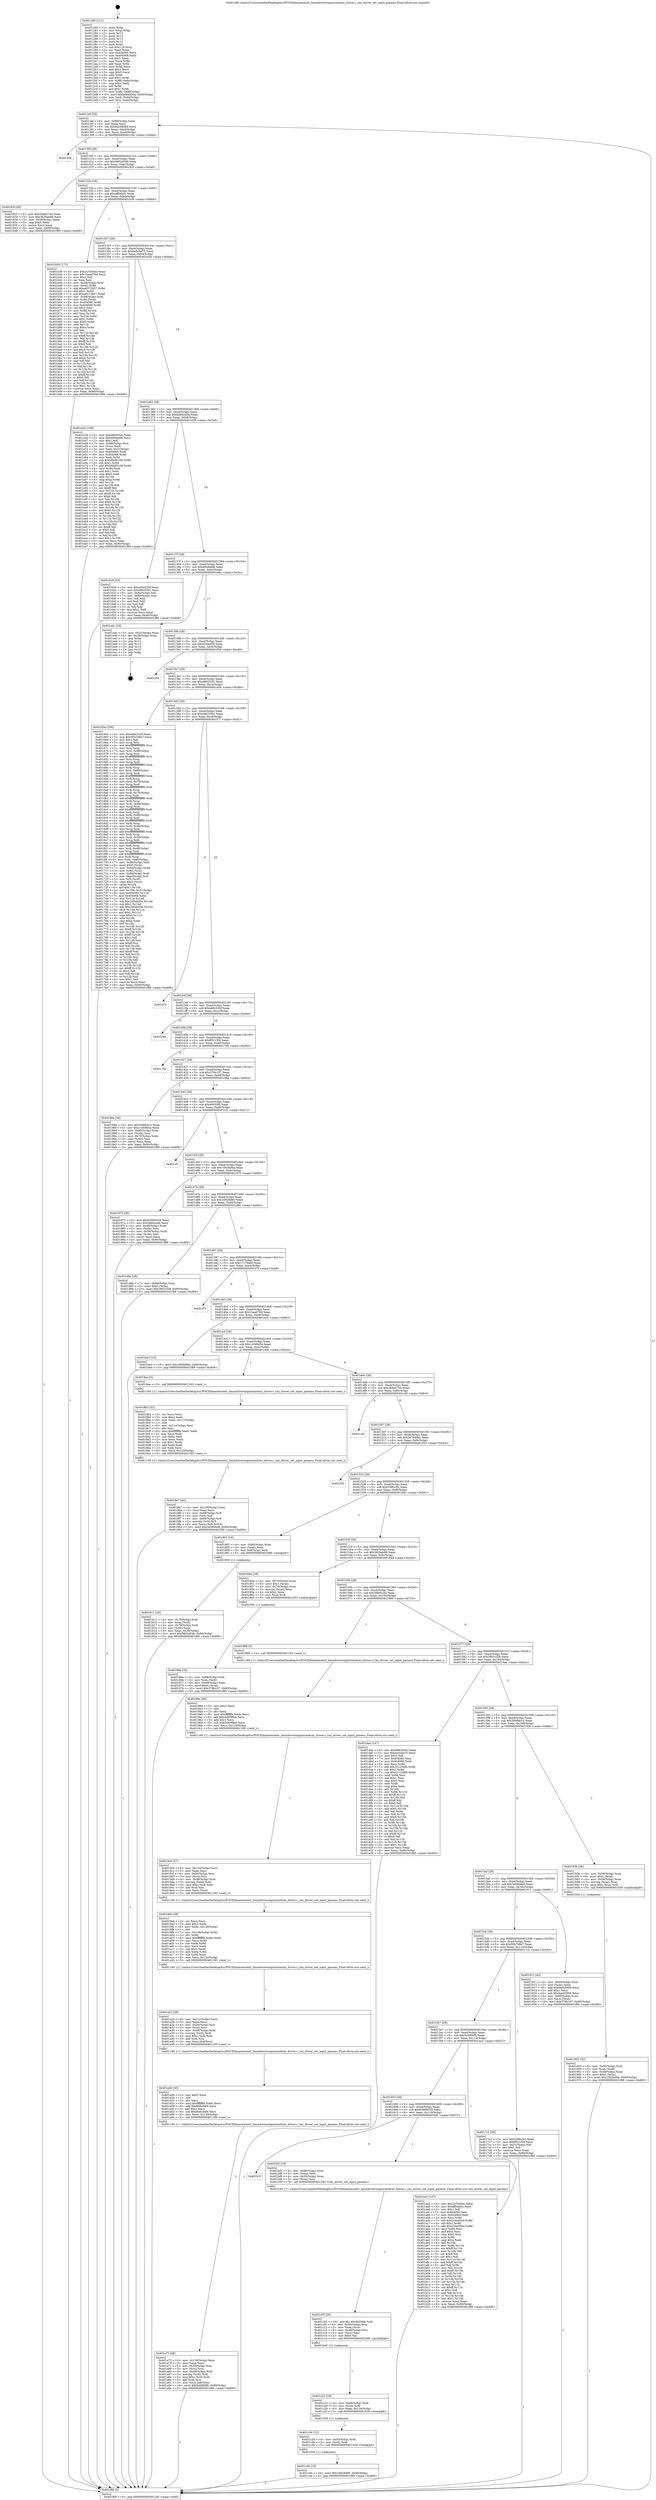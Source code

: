 digraph "0x401280" {
  label = "0x401280 (/mnt/c/Users/mathe/Desktop/tcc/POCII/binaries/extr_linuxdriversinputrmi4rmi_driver.c_rmi_driver_set_input_params_Final-ollvm.out::main(0))"
  labelloc = "t"
  node[shape=record]

  Entry [label="",width=0.3,height=0.3,shape=circle,fillcolor=black,style=filled]
  "0x4012ef" [label="{
     0x4012ef [32]\l
     | [instrs]\l
     &nbsp;&nbsp;0x4012ef \<+6\>: mov -0x90(%rbp),%eax\l
     &nbsp;&nbsp;0x4012f5 \<+2\>: mov %eax,%ecx\l
     &nbsp;&nbsp;0x4012f7 \<+6\>: sub $0x9a24808d,%ecx\l
     &nbsp;&nbsp;0x4012fd \<+6\>: mov %eax,-0xa4(%rbp)\l
     &nbsp;&nbsp;0x401303 \<+6\>: mov %ecx,-0xa8(%rbp)\l
     &nbsp;&nbsp;0x401309 \<+6\>: je 0000000000401c5e \<main+0x9de\>\l
  }"]
  "0x401c5e" [label="{
     0x401c5e\l
  }", style=dashed]
  "0x40130f" [label="{
     0x40130f [28]\l
     | [instrs]\l
     &nbsp;&nbsp;0x40130f \<+5\>: jmp 0000000000401314 \<main+0x94\>\l
     &nbsp;&nbsp;0x401314 \<+6\>: mov -0xa4(%rbp),%eax\l
     &nbsp;&nbsp;0x40131a \<+5\>: sub $0x9d02d54b,%eax\l
     &nbsp;&nbsp;0x40131f \<+6\>: mov %eax,-0xac(%rbp)\l
     &nbsp;&nbsp;0x401325 \<+6\>: je 000000000040182f \<main+0x5af\>\l
  }"]
  Exit [label="",width=0.3,height=0.3,shape=circle,fillcolor=black,style=filled,peripheries=2]
  "0x40182f" [label="{
     0x40182f [30]\l
     | [instrs]\l
     &nbsp;&nbsp;0x40182f \<+5\>: mov $0x26dd2744,%eax\l
     &nbsp;&nbsp;0x401834 \<+5\>: mov $0x3629ab88,%ecx\l
     &nbsp;&nbsp;0x401839 \<+3\>: mov -0x30(%rbp),%edx\l
     &nbsp;&nbsp;0x40183c \<+3\>: cmp $0x0,%edx\l
     &nbsp;&nbsp;0x40183f \<+3\>: cmove %ecx,%eax\l
     &nbsp;&nbsp;0x401842 \<+6\>: mov %eax,-0x90(%rbp)\l
     &nbsp;&nbsp;0x401848 \<+5\>: jmp 0000000000401f89 \<main+0xd09\>\l
  }"]
  "0x40132b" [label="{
     0x40132b [28]\l
     | [instrs]\l
     &nbsp;&nbsp;0x40132b \<+5\>: jmp 0000000000401330 \<main+0xb0\>\l
     &nbsp;&nbsp;0x401330 \<+6\>: mov -0xa4(%rbp),%eax\l
     &nbsp;&nbsp;0x401336 \<+5\>: sub $0xaff5eb0c,%eax\l
     &nbsp;&nbsp;0x40133b \<+6\>: mov %eax,-0xb0(%rbp)\l
     &nbsp;&nbsp;0x401341 \<+6\>: je 0000000000401b36 \<main+0x8b6\>\l
  }"]
  "0x401c40" [label="{
     0x401c40 [15]\l
     | [instrs]\l
     &nbsp;&nbsp;0x401c40 \<+10\>: movl $0x16829d80,-0x90(%rbp)\l
     &nbsp;&nbsp;0x401c4a \<+5\>: jmp 0000000000401f89 \<main+0xd09\>\l
  }"]
  "0x401b36" [label="{
     0x401b36 [173]\l
     | [instrs]\l
     &nbsp;&nbsp;0x401b36 \<+5\>: mov $0x2a7640ec,%eax\l
     &nbsp;&nbsp;0x401b3b \<+5\>: mov $0x1baad76d,%ecx\l
     &nbsp;&nbsp;0x401b40 \<+2\>: mov $0x1,%dl\l
     &nbsp;&nbsp;0x401b42 \<+2\>: xor %esi,%esi\l
     &nbsp;&nbsp;0x401b44 \<+4\>: mov -0x48(%rbp),%rdi\l
     &nbsp;&nbsp;0x401b48 \<+3\>: mov (%rdi),%r8d\l
     &nbsp;&nbsp;0x401b4b \<+7\>: add $0xa6572857,%r8d\l
     &nbsp;&nbsp;0x401b52 \<+4\>: add $0x1,%r8d\l
     &nbsp;&nbsp;0x401b56 \<+7\>: sub $0xa6572857,%r8d\l
     &nbsp;&nbsp;0x401b5d \<+4\>: mov -0x48(%rbp),%rdi\l
     &nbsp;&nbsp;0x401b61 \<+3\>: mov %r8d,(%rdi)\l
     &nbsp;&nbsp;0x401b64 \<+8\>: mov 0x404060,%r8d\l
     &nbsp;&nbsp;0x401b6c \<+8\>: mov 0x404068,%r9d\l
     &nbsp;&nbsp;0x401b74 \<+3\>: sub $0x1,%esi\l
     &nbsp;&nbsp;0x401b77 \<+3\>: mov %r8d,%r10d\l
     &nbsp;&nbsp;0x401b7a \<+3\>: add %esi,%r10d\l
     &nbsp;&nbsp;0x401b7d \<+4\>: imul %r10d,%r8d\l
     &nbsp;&nbsp;0x401b81 \<+4\>: and $0x1,%r8d\l
     &nbsp;&nbsp;0x401b85 \<+4\>: cmp $0x0,%r8d\l
     &nbsp;&nbsp;0x401b89 \<+4\>: sete %r11b\l
     &nbsp;&nbsp;0x401b8d \<+4\>: cmp $0xa,%r9d\l
     &nbsp;&nbsp;0x401b91 \<+3\>: setl %bl\l
     &nbsp;&nbsp;0x401b94 \<+3\>: mov %r11b,%r14b\l
     &nbsp;&nbsp;0x401b97 \<+4\>: xor $0xff,%r14b\l
     &nbsp;&nbsp;0x401b9b \<+3\>: mov %bl,%r15b\l
     &nbsp;&nbsp;0x401b9e \<+4\>: xor $0xff,%r15b\l
     &nbsp;&nbsp;0x401ba2 \<+3\>: xor $0x0,%dl\l
     &nbsp;&nbsp;0x401ba5 \<+3\>: mov %r14b,%r12b\l
     &nbsp;&nbsp;0x401ba8 \<+4\>: and $0x0,%r12b\l
     &nbsp;&nbsp;0x401bac \<+3\>: and %dl,%r11b\l
     &nbsp;&nbsp;0x401baf \<+3\>: mov %r15b,%r13b\l
     &nbsp;&nbsp;0x401bb2 \<+4\>: and $0x0,%r13b\l
     &nbsp;&nbsp;0x401bb6 \<+2\>: and %dl,%bl\l
     &nbsp;&nbsp;0x401bb8 \<+3\>: or %r11b,%r12b\l
     &nbsp;&nbsp;0x401bbb \<+3\>: or %bl,%r13b\l
     &nbsp;&nbsp;0x401bbe \<+3\>: xor %r13b,%r12b\l
     &nbsp;&nbsp;0x401bc1 \<+3\>: or %r15b,%r14b\l
     &nbsp;&nbsp;0x401bc4 \<+4\>: xor $0xff,%r14b\l
     &nbsp;&nbsp;0x401bc8 \<+3\>: or $0x0,%dl\l
     &nbsp;&nbsp;0x401bcb \<+3\>: and %dl,%r14b\l
     &nbsp;&nbsp;0x401bce \<+3\>: or %r14b,%r12b\l
     &nbsp;&nbsp;0x401bd1 \<+4\>: test $0x1,%r12b\l
     &nbsp;&nbsp;0x401bd5 \<+3\>: cmovne %ecx,%eax\l
     &nbsp;&nbsp;0x401bd8 \<+6\>: mov %eax,-0x90(%rbp)\l
     &nbsp;&nbsp;0x401bde \<+5\>: jmp 0000000000401f89 \<main+0xd09\>\l
  }"]
  "0x401347" [label="{
     0x401347 [28]\l
     | [instrs]\l
     &nbsp;&nbsp;0x401347 \<+5\>: jmp 000000000040134c \<main+0xcc\>\l
     &nbsp;&nbsp;0x40134c \<+6\>: mov -0xa4(%rbp),%eax\l
     &nbsp;&nbsp;0x401352 \<+5\>: sub $0xba5e5e75,%eax\l
     &nbsp;&nbsp;0x401357 \<+6\>: mov %eax,-0xb4(%rbp)\l
     &nbsp;&nbsp;0x40135d \<+6\>: je 0000000000401e3d \<main+0xbbd\>\l
  }"]
  "0x401c34" [label="{
     0x401c34 [12]\l
     | [instrs]\l
     &nbsp;&nbsp;0x401c34 \<+4\>: mov -0x50(%rbp),%rdi\l
     &nbsp;&nbsp;0x401c38 \<+3\>: mov (%rdi),%rdi\l
     &nbsp;&nbsp;0x401c3b \<+5\>: call 0000000000401030 \<free@plt\>\l
     | [calls]\l
     &nbsp;&nbsp;0x401030 \{1\} (unknown)\l
  }"]
  "0x401e3d" [label="{
     0x401e3d [159]\l
     | [instrs]\l
     &nbsp;&nbsp;0x401e3d \<+5\>: mov $0xe86205ec,%eax\l
     &nbsp;&nbsp;0x401e42 \<+5\>: mov $0xd00da6f8,%ecx\l
     &nbsp;&nbsp;0x401e47 \<+2\>: mov $0x1,%dl\l
     &nbsp;&nbsp;0x401e49 \<+7\>: mov -0x88(%rbp),%rsi\l
     &nbsp;&nbsp;0x401e50 \<+2\>: mov (%rsi),%edi\l
     &nbsp;&nbsp;0x401e52 \<+3\>: mov %edi,-0x2c(%rbp)\l
     &nbsp;&nbsp;0x401e55 \<+7\>: mov 0x404060,%edi\l
     &nbsp;&nbsp;0x401e5c \<+8\>: mov 0x404068,%r8d\l
     &nbsp;&nbsp;0x401e64 \<+3\>: mov %edi,%r9d\l
     &nbsp;&nbsp;0x401e67 \<+7\>: sub $0xb6b90108,%r9d\l
     &nbsp;&nbsp;0x401e6e \<+4\>: sub $0x1,%r9d\l
     &nbsp;&nbsp;0x401e72 \<+7\>: add $0xb6b90108,%r9d\l
     &nbsp;&nbsp;0x401e79 \<+4\>: imul %r9d,%edi\l
     &nbsp;&nbsp;0x401e7d \<+3\>: and $0x1,%edi\l
     &nbsp;&nbsp;0x401e80 \<+3\>: cmp $0x0,%edi\l
     &nbsp;&nbsp;0x401e83 \<+4\>: sete %r10b\l
     &nbsp;&nbsp;0x401e87 \<+4\>: cmp $0xa,%r8d\l
     &nbsp;&nbsp;0x401e8b \<+4\>: setl %r11b\l
     &nbsp;&nbsp;0x401e8f \<+3\>: mov %r10b,%bl\l
     &nbsp;&nbsp;0x401e92 \<+3\>: xor $0xff,%bl\l
     &nbsp;&nbsp;0x401e95 \<+3\>: mov %r11b,%r14b\l
     &nbsp;&nbsp;0x401e98 \<+4\>: xor $0xff,%r14b\l
     &nbsp;&nbsp;0x401e9c \<+3\>: xor $0x0,%dl\l
     &nbsp;&nbsp;0x401e9f \<+3\>: mov %bl,%r15b\l
     &nbsp;&nbsp;0x401ea2 \<+4\>: and $0x0,%r15b\l
     &nbsp;&nbsp;0x401ea6 \<+3\>: and %dl,%r10b\l
     &nbsp;&nbsp;0x401ea9 \<+3\>: mov %r14b,%r12b\l
     &nbsp;&nbsp;0x401eac \<+4\>: and $0x0,%r12b\l
     &nbsp;&nbsp;0x401eb0 \<+3\>: and %dl,%r11b\l
     &nbsp;&nbsp;0x401eb3 \<+3\>: or %r10b,%r15b\l
     &nbsp;&nbsp;0x401eb6 \<+3\>: or %r11b,%r12b\l
     &nbsp;&nbsp;0x401eb9 \<+3\>: xor %r12b,%r15b\l
     &nbsp;&nbsp;0x401ebc \<+3\>: or %r14b,%bl\l
     &nbsp;&nbsp;0x401ebf \<+3\>: xor $0xff,%bl\l
     &nbsp;&nbsp;0x401ec2 \<+3\>: or $0x0,%dl\l
     &nbsp;&nbsp;0x401ec5 \<+2\>: and %dl,%bl\l
     &nbsp;&nbsp;0x401ec7 \<+3\>: or %bl,%r15b\l
     &nbsp;&nbsp;0x401eca \<+4\>: test $0x1,%r15b\l
     &nbsp;&nbsp;0x401ece \<+3\>: cmovne %ecx,%eax\l
     &nbsp;&nbsp;0x401ed1 \<+6\>: mov %eax,-0x90(%rbp)\l
     &nbsp;&nbsp;0x401ed7 \<+5\>: jmp 0000000000401f89 \<main+0xd09\>\l
  }"]
  "0x401363" [label="{
     0x401363 [28]\l
     | [instrs]\l
     &nbsp;&nbsp;0x401363 \<+5\>: jmp 0000000000401368 \<main+0xe8\>\l
     &nbsp;&nbsp;0x401368 \<+6\>: mov -0xa4(%rbp),%eax\l
     &nbsp;&nbsp;0x40136e \<+5\>: sub $0xbd84020a,%eax\l
     &nbsp;&nbsp;0x401373 \<+6\>: mov %eax,-0xb8(%rbp)\l
     &nbsp;&nbsp;0x401379 \<+6\>: je 0000000000401629 \<main+0x3a9\>\l
  }"]
  "0x401c22" [label="{
     0x401c22 [18]\l
     | [instrs]\l
     &nbsp;&nbsp;0x401c22 \<+4\>: mov -0x68(%rbp),%rdi\l
     &nbsp;&nbsp;0x401c26 \<+3\>: mov (%rdi),%rdi\l
     &nbsp;&nbsp;0x401c29 \<+6\>: mov %eax,-0x134(%rbp)\l
     &nbsp;&nbsp;0x401c2f \<+5\>: call 0000000000401030 \<free@plt\>\l
     | [calls]\l
     &nbsp;&nbsp;0x401030 \{1\} (unknown)\l
  }"]
  "0x401629" [label="{
     0x401629 [53]\l
     | [instrs]\l
     &nbsp;&nbsp;0x401629 \<+5\>: mov $0xeb9c520f,%eax\l
     &nbsp;&nbsp;0x40162e \<+5\>: mov $0xd89252f1,%ecx\l
     &nbsp;&nbsp;0x401633 \<+6\>: mov -0x8a(%rbp),%dl\l
     &nbsp;&nbsp;0x401639 \<+7\>: mov -0x89(%rbp),%sil\l
     &nbsp;&nbsp;0x401640 \<+3\>: mov %dl,%dil\l
     &nbsp;&nbsp;0x401643 \<+3\>: and %sil,%dil\l
     &nbsp;&nbsp;0x401646 \<+3\>: xor %sil,%dl\l
     &nbsp;&nbsp;0x401649 \<+3\>: or %dl,%dil\l
     &nbsp;&nbsp;0x40164c \<+4\>: test $0x1,%dil\l
     &nbsp;&nbsp;0x401650 \<+3\>: cmovne %ecx,%eax\l
     &nbsp;&nbsp;0x401653 \<+6\>: mov %eax,-0x90(%rbp)\l
     &nbsp;&nbsp;0x401659 \<+5\>: jmp 0000000000401f89 \<main+0xd09\>\l
  }"]
  "0x40137f" [label="{
     0x40137f [28]\l
     | [instrs]\l
     &nbsp;&nbsp;0x40137f \<+5\>: jmp 0000000000401384 \<main+0x104\>\l
     &nbsp;&nbsp;0x401384 \<+6\>: mov -0xa4(%rbp),%eax\l
     &nbsp;&nbsp;0x40138a \<+5\>: sub $0xd00da6f8,%eax\l
     &nbsp;&nbsp;0x40138f \<+6\>: mov %eax,-0xbc(%rbp)\l
     &nbsp;&nbsp;0x401395 \<+6\>: je 0000000000401edc \<main+0xc5c\>\l
  }"]
  "0x401f89" [label="{
     0x401f89 [5]\l
     | [instrs]\l
     &nbsp;&nbsp;0x401f89 \<+5\>: jmp 00000000004012ef \<main+0x6f\>\l
  }"]
  "0x401280" [label="{
     0x401280 [111]\l
     | [instrs]\l
     &nbsp;&nbsp;0x401280 \<+1\>: push %rbp\l
     &nbsp;&nbsp;0x401281 \<+3\>: mov %rsp,%rbp\l
     &nbsp;&nbsp;0x401284 \<+2\>: push %r15\l
     &nbsp;&nbsp;0x401286 \<+2\>: push %r14\l
     &nbsp;&nbsp;0x401288 \<+2\>: push %r13\l
     &nbsp;&nbsp;0x40128a \<+2\>: push %r12\l
     &nbsp;&nbsp;0x40128c \<+1\>: push %rbx\l
     &nbsp;&nbsp;0x40128d \<+7\>: sub $0x118,%rsp\l
     &nbsp;&nbsp;0x401294 \<+2\>: xor %eax,%eax\l
     &nbsp;&nbsp;0x401296 \<+7\>: mov 0x404060,%ecx\l
     &nbsp;&nbsp;0x40129d \<+7\>: mov 0x404068,%edx\l
     &nbsp;&nbsp;0x4012a4 \<+3\>: sub $0x1,%eax\l
     &nbsp;&nbsp;0x4012a7 \<+3\>: mov %ecx,%r8d\l
     &nbsp;&nbsp;0x4012aa \<+3\>: add %eax,%r8d\l
     &nbsp;&nbsp;0x4012ad \<+4\>: imul %r8d,%ecx\l
     &nbsp;&nbsp;0x4012b1 \<+3\>: and $0x1,%ecx\l
     &nbsp;&nbsp;0x4012b4 \<+3\>: cmp $0x0,%ecx\l
     &nbsp;&nbsp;0x4012b7 \<+4\>: sete %r9b\l
     &nbsp;&nbsp;0x4012bb \<+4\>: and $0x1,%r9b\l
     &nbsp;&nbsp;0x4012bf \<+7\>: mov %r9b,-0x8a(%rbp)\l
     &nbsp;&nbsp;0x4012c6 \<+3\>: cmp $0xa,%edx\l
     &nbsp;&nbsp;0x4012c9 \<+4\>: setl %r9b\l
     &nbsp;&nbsp;0x4012cd \<+4\>: and $0x1,%r9b\l
     &nbsp;&nbsp;0x4012d1 \<+7\>: mov %r9b,-0x89(%rbp)\l
     &nbsp;&nbsp;0x4012d8 \<+10\>: movl $0xbd84020a,-0x90(%rbp)\l
     &nbsp;&nbsp;0x4012e2 \<+6\>: mov %edi,-0x94(%rbp)\l
     &nbsp;&nbsp;0x4012e8 \<+7\>: mov %rsi,-0xa0(%rbp)\l
  }"]
  "0x401c05" [label="{
     0x401c05 [29]\l
     | [instrs]\l
     &nbsp;&nbsp;0x401c05 \<+10\>: movabs $0x4020b6,%rdi\l
     &nbsp;&nbsp;0x401c0f \<+4\>: mov -0x40(%rbp),%rsi\l
     &nbsp;&nbsp;0x401c13 \<+2\>: mov %eax,(%rsi)\l
     &nbsp;&nbsp;0x401c15 \<+4\>: mov -0x40(%rbp),%rsi\l
     &nbsp;&nbsp;0x401c19 \<+2\>: mov (%rsi),%esi\l
     &nbsp;&nbsp;0x401c1b \<+2\>: mov $0x0,%al\l
     &nbsp;&nbsp;0x401c1d \<+5\>: call 0000000000401040 \<printf@plt\>\l
     | [calls]\l
     &nbsp;&nbsp;0x401040 \{1\} (unknown)\l
  }"]
  "0x401edc" [label="{
     0x401edc [18]\l
     | [instrs]\l
     &nbsp;&nbsp;0x401edc \<+3\>: mov -0x2c(%rbp),%eax\l
     &nbsp;&nbsp;0x401edf \<+4\>: lea -0x28(%rbp),%rsp\l
     &nbsp;&nbsp;0x401ee3 \<+1\>: pop %rbx\l
     &nbsp;&nbsp;0x401ee4 \<+2\>: pop %r12\l
     &nbsp;&nbsp;0x401ee6 \<+2\>: pop %r13\l
     &nbsp;&nbsp;0x401ee8 \<+2\>: pop %r14\l
     &nbsp;&nbsp;0x401eea \<+2\>: pop %r15\l
     &nbsp;&nbsp;0x401eec \<+1\>: pop %rbp\l
     &nbsp;&nbsp;0x401eed \<+1\>: ret\l
  }"]
  "0x40139b" [label="{
     0x40139b [28]\l
     | [instrs]\l
     &nbsp;&nbsp;0x40139b \<+5\>: jmp 00000000004013a0 \<main+0x120\>\l
     &nbsp;&nbsp;0x4013a0 \<+6\>: mov -0xa4(%rbp),%eax\l
     &nbsp;&nbsp;0x4013a6 \<+5\>: sub $0xd194ef39,%eax\l
     &nbsp;&nbsp;0x4013ab \<+6\>: mov %eax,-0xc0(%rbp)\l
     &nbsp;&nbsp;0x4013b1 \<+6\>: je 0000000000401f5d \<main+0xcdd\>\l
  }"]
  "0x40161f" [label="{
     0x40161f\l
  }", style=dashed]
  "0x401f5d" [label="{
     0x401f5d\l
  }", style=dashed]
  "0x4013b7" [label="{
     0x4013b7 [28]\l
     | [instrs]\l
     &nbsp;&nbsp;0x4013b7 \<+5\>: jmp 00000000004013bc \<main+0x13c\>\l
     &nbsp;&nbsp;0x4013bc \<+6\>: mov -0xa4(%rbp),%eax\l
     &nbsp;&nbsp;0x4013c2 \<+5\>: sub $0xd89252f1,%eax\l
     &nbsp;&nbsp;0x4013c7 \<+6\>: mov %eax,-0xc4(%rbp)\l
     &nbsp;&nbsp;0x4013cd \<+6\>: je 000000000040165e \<main+0x3de\>\l
  }"]
  "0x401bf2" [label="{
     0x401bf2 [19]\l
     | [instrs]\l
     &nbsp;&nbsp;0x401bf2 \<+4\>: mov -0x68(%rbp),%rax\l
     &nbsp;&nbsp;0x401bf6 \<+3\>: mov (%rax),%rdi\l
     &nbsp;&nbsp;0x401bf9 \<+4\>: mov -0x50(%rbp),%rax\l
     &nbsp;&nbsp;0x401bfd \<+3\>: mov (%rax),%rsi\l
     &nbsp;&nbsp;0x401c00 \<+5\>: call 0000000000401240 \<rmi_driver_set_input_params\>\l
     | [calls]\l
     &nbsp;&nbsp;0x401240 \{1\} (/mnt/c/Users/mathe/Desktop/tcc/POCII/binaries/extr_linuxdriversinputrmi4rmi_driver.c_rmi_driver_set_input_params_Final-ollvm.out::rmi_driver_set_input_params)\l
  }"]
  "0x40165e" [label="{
     0x40165e [356]\l
     | [instrs]\l
     &nbsp;&nbsp;0x40165e \<+5\>: mov $0xeb9c520f,%eax\l
     &nbsp;&nbsp;0x401663 \<+5\>: mov $0x56b706e7,%ecx\l
     &nbsp;&nbsp;0x401668 \<+2\>: mov $0x1,%dl\l
     &nbsp;&nbsp;0x40166a \<+3\>: mov %rsp,%rsi\l
     &nbsp;&nbsp;0x40166d \<+4\>: add $0xfffffffffffffff0,%rsi\l
     &nbsp;&nbsp;0x401671 \<+3\>: mov %rsi,%rsp\l
     &nbsp;&nbsp;0x401674 \<+7\>: mov %rsi,-0x88(%rbp)\l
     &nbsp;&nbsp;0x40167b \<+3\>: mov %rsp,%rsi\l
     &nbsp;&nbsp;0x40167e \<+4\>: add $0xfffffffffffffff0,%rsi\l
     &nbsp;&nbsp;0x401682 \<+3\>: mov %rsi,%rsp\l
     &nbsp;&nbsp;0x401685 \<+3\>: mov %rsp,%rdi\l
     &nbsp;&nbsp;0x401688 \<+4\>: add $0xfffffffffffffff0,%rdi\l
     &nbsp;&nbsp;0x40168c \<+3\>: mov %rdi,%rsp\l
     &nbsp;&nbsp;0x40168f \<+4\>: mov %rdi,-0x80(%rbp)\l
     &nbsp;&nbsp;0x401693 \<+3\>: mov %rsp,%rdi\l
     &nbsp;&nbsp;0x401696 \<+4\>: add $0xfffffffffffffff0,%rdi\l
     &nbsp;&nbsp;0x40169a \<+3\>: mov %rdi,%rsp\l
     &nbsp;&nbsp;0x40169d \<+4\>: mov %rdi,-0x78(%rbp)\l
     &nbsp;&nbsp;0x4016a1 \<+3\>: mov %rsp,%rdi\l
     &nbsp;&nbsp;0x4016a4 \<+4\>: add $0xfffffffffffffff0,%rdi\l
     &nbsp;&nbsp;0x4016a8 \<+3\>: mov %rdi,%rsp\l
     &nbsp;&nbsp;0x4016ab \<+4\>: mov %rdi,-0x70(%rbp)\l
     &nbsp;&nbsp;0x4016af \<+3\>: mov %rsp,%rdi\l
     &nbsp;&nbsp;0x4016b2 \<+4\>: add $0xfffffffffffffff0,%rdi\l
     &nbsp;&nbsp;0x4016b6 \<+3\>: mov %rdi,%rsp\l
     &nbsp;&nbsp;0x4016b9 \<+4\>: mov %rdi,-0x68(%rbp)\l
     &nbsp;&nbsp;0x4016bd \<+3\>: mov %rsp,%rdi\l
     &nbsp;&nbsp;0x4016c0 \<+4\>: add $0xfffffffffffffff0,%rdi\l
     &nbsp;&nbsp;0x4016c4 \<+3\>: mov %rdi,%rsp\l
     &nbsp;&nbsp;0x4016c7 \<+4\>: mov %rdi,-0x60(%rbp)\l
     &nbsp;&nbsp;0x4016cb \<+3\>: mov %rsp,%rdi\l
     &nbsp;&nbsp;0x4016ce \<+4\>: add $0xfffffffffffffff0,%rdi\l
     &nbsp;&nbsp;0x4016d2 \<+3\>: mov %rdi,%rsp\l
     &nbsp;&nbsp;0x4016d5 \<+4\>: mov %rdi,-0x58(%rbp)\l
     &nbsp;&nbsp;0x4016d9 \<+3\>: mov %rsp,%rdi\l
     &nbsp;&nbsp;0x4016dc \<+4\>: add $0xfffffffffffffff0,%rdi\l
     &nbsp;&nbsp;0x4016e0 \<+3\>: mov %rdi,%rsp\l
     &nbsp;&nbsp;0x4016e3 \<+4\>: mov %rdi,-0x50(%rbp)\l
     &nbsp;&nbsp;0x4016e7 \<+3\>: mov %rsp,%rdi\l
     &nbsp;&nbsp;0x4016ea \<+4\>: add $0xfffffffffffffff0,%rdi\l
     &nbsp;&nbsp;0x4016ee \<+3\>: mov %rdi,%rsp\l
     &nbsp;&nbsp;0x4016f1 \<+4\>: mov %rdi,-0x48(%rbp)\l
     &nbsp;&nbsp;0x4016f5 \<+3\>: mov %rsp,%rdi\l
     &nbsp;&nbsp;0x4016f8 \<+4\>: add $0xfffffffffffffff0,%rdi\l
     &nbsp;&nbsp;0x4016fc \<+3\>: mov %rdi,%rsp\l
     &nbsp;&nbsp;0x4016ff \<+4\>: mov %rdi,-0x40(%rbp)\l
     &nbsp;&nbsp;0x401703 \<+7\>: mov -0x88(%rbp),%rdi\l
     &nbsp;&nbsp;0x40170a \<+6\>: movl $0x0,(%rdi)\l
     &nbsp;&nbsp;0x401710 \<+7\>: mov -0x94(%rbp),%r8d\l
     &nbsp;&nbsp;0x401717 \<+3\>: mov %r8d,(%rsi)\l
     &nbsp;&nbsp;0x40171a \<+4\>: mov -0x80(%rbp),%rdi\l
     &nbsp;&nbsp;0x40171e \<+7\>: mov -0xa0(%rbp),%r9\l
     &nbsp;&nbsp;0x401725 \<+3\>: mov %r9,(%rdi)\l
     &nbsp;&nbsp;0x401728 \<+3\>: cmpl $0x2,(%rsi)\l
     &nbsp;&nbsp;0x40172b \<+4\>: setne %r10b\l
     &nbsp;&nbsp;0x40172f \<+4\>: and $0x1,%r10b\l
     &nbsp;&nbsp;0x401733 \<+4\>: mov %r10b,-0x31(%rbp)\l
     &nbsp;&nbsp;0x401737 \<+8\>: mov 0x404060,%r11d\l
     &nbsp;&nbsp;0x40173f \<+7\>: mov 0x404068,%ebx\l
     &nbsp;&nbsp;0x401746 \<+3\>: mov %r11d,%r14d\l
     &nbsp;&nbsp;0x401749 \<+7\>: sub $0x2d5eb00e,%r14d\l
     &nbsp;&nbsp;0x401750 \<+4\>: sub $0x1,%r14d\l
     &nbsp;&nbsp;0x401754 \<+7\>: add $0x2d5eb00e,%r14d\l
     &nbsp;&nbsp;0x40175b \<+4\>: imul %r14d,%r11d\l
     &nbsp;&nbsp;0x40175f \<+4\>: and $0x1,%r11d\l
     &nbsp;&nbsp;0x401763 \<+4\>: cmp $0x0,%r11d\l
     &nbsp;&nbsp;0x401767 \<+4\>: sete %r10b\l
     &nbsp;&nbsp;0x40176b \<+3\>: cmp $0xa,%ebx\l
     &nbsp;&nbsp;0x40176e \<+4\>: setl %r15b\l
     &nbsp;&nbsp;0x401772 \<+3\>: mov %r10b,%r12b\l
     &nbsp;&nbsp;0x401775 \<+4\>: xor $0xff,%r12b\l
     &nbsp;&nbsp;0x401779 \<+3\>: mov %r15b,%r13b\l
     &nbsp;&nbsp;0x40177c \<+4\>: xor $0xff,%r13b\l
     &nbsp;&nbsp;0x401780 \<+3\>: xor $0x1,%dl\l
     &nbsp;&nbsp;0x401783 \<+3\>: mov %r12b,%sil\l
     &nbsp;&nbsp;0x401786 \<+4\>: and $0xff,%sil\l
     &nbsp;&nbsp;0x40178a \<+3\>: and %dl,%r10b\l
     &nbsp;&nbsp;0x40178d \<+3\>: mov %r13b,%dil\l
     &nbsp;&nbsp;0x401790 \<+4\>: and $0xff,%dil\l
     &nbsp;&nbsp;0x401794 \<+3\>: and %dl,%r15b\l
     &nbsp;&nbsp;0x401797 \<+3\>: or %r10b,%sil\l
     &nbsp;&nbsp;0x40179a \<+3\>: or %r15b,%dil\l
     &nbsp;&nbsp;0x40179d \<+3\>: xor %dil,%sil\l
     &nbsp;&nbsp;0x4017a0 \<+3\>: or %r13b,%r12b\l
     &nbsp;&nbsp;0x4017a3 \<+4\>: xor $0xff,%r12b\l
     &nbsp;&nbsp;0x4017a7 \<+3\>: or $0x1,%dl\l
     &nbsp;&nbsp;0x4017aa \<+3\>: and %dl,%r12b\l
     &nbsp;&nbsp;0x4017ad \<+3\>: or %r12b,%sil\l
     &nbsp;&nbsp;0x4017b0 \<+4\>: test $0x1,%sil\l
     &nbsp;&nbsp;0x4017b4 \<+3\>: cmovne %ecx,%eax\l
     &nbsp;&nbsp;0x4017b7 \<+6\>: mov %eax,-0x90(%rbp)\l
     &nbsp;&nbsp;0x4017bd \<+5\>: jmp 0000000000401f89 \<main+0xd09\>\l
  }"]
  "0x4013d3" [label="{
     0x4013d3 [28]\l
     | [instrs]\l
     &nbsp;&nbsp;0x4013d3 \<+5\>: jmp 00000000004013d8 \<main+0x158\>\l
     &nbsp;&nbsp;0x4013d8 \<+6\>: mov -0xa4(%rbp),%eax\l
     &nbsp;&nbsp;0x4013de \<+5\>: sub $0xe86205ec,%eax\l
     &nbsp;&nbsp;0x4013e3 \<+6\>: mov %eax,-0xc8(%rbp)\l
     &nbsp;&nbsp;0x4013e9 \<+6\>: je 0000000000401f71 \<main+0xcf1\>\l
  }"]
  "0x401603" [label="{
     0x401603 [28]\l
     | [instrs]\l
     &nbsp;&nbsp;0x401603 \<+5\>: jmp 0000000000401608 \<main+0x388\>\l
     &nbsp;&nbsp;0x401608 \<+6\>: mov -0xa4(%rbp),%eax\l
     &nbsp;&nbsp;0x40160e \<+5\>: sub $0x65908329,%eax\l
     &nbsp;&nbsp;0x401613 \<+6\>: mov %eax,-0x118(%rbp)\l
     &nbsp;&nbsp;0x401619 \<+6\>: je 0000000000401bf2 \<main+0x972\>\l
  }"]
  "0x401aa3" [label="{
     0x401aa3 [147]\l
     | [instrs]\l
     &nbsp;&nbsp;0x401aa3 \<+5\>: mov $0x2a7640ec,%eax\l
     &nbsp;&nbsp;0x401aa8 \<+5\>: mov $0xaff5eb0c,%ecx\l
     &nbsp;&nbsp;0x401aad \<+2\>: mov $0x1,%dl\l
     &nbsp;&nbsp;0x401aaf \<+7\>: mov 0x404060,%esi\l
     &nbsp;&nbsp;0x401ab6 \<+7\>: mov 0x404068,%edi\l
     &nbsp;&nbsp;0x401abd \<+3\>: mov %esi,%r8d\l
     &nbsp;&nbsp;0x401ac0 \<+7\>: sub $0x224e450d,%r8d\l
     &nbsp;&nbsp;0x401ac7 \<+4\>: sub $0x1,%r8d\l
     &nbsp;&nbsp;0x401acb \<+7\>: add $0x224e450d,%r8d\l
     &nbsp;&nbsp;0x401ad2 \<+4\>: imul %r8d,%esi\l
     &nbsp;&nbsp;0x401ad6 \<+3\>: and $0x1,%esi\l
     &nbsp;&nbsp;0x401ad9 \<+3\>: cmp $0x0,%esi\l
     &nbsp;&nbsp;0x401adc \<+4\>: sete %r9b\l
     &nbsp;&nbsp;0x401ae0 \<+3\>: cmp $0xa,%edi\l
     &nbsp;&nbsp;0x401ae3 \<+4\>: setl %r10b\l
     &nbsp;&nbsp;0x401ae7 \<+3\>: mov %r9b,%r11b\l
     &nbsp;&nbsp;0x401aea \<+4\>: xor $0xff,%r11b\l
     &nbsp;&nbsp;0x401aee \<+3\>: mov %r10b,%bl\l
     &nbsp;&nbsp;0x401af1 \<+3\>: xor $0xff,%bl\l
     &nbsp;&nbsp;0x401af4 \<+3\>: xor $0x1,%dl\l
     &nbsp;&nbsp;0x401af7 \<+3\>: mov %r11b,%r14b\l
     &nbsp;&nbsp;0x401afa \<+4\>: and $0xff,%r14b\l
     &nbsp;&nbsp;0x401afe \<+3\>: and %dl,%r9b\l
     &nbsp;&nbsp;0x401b01 \<+3\>: mov %bl,%r15b\l
     &nbsp;&nbsp;0x401b04 \<+4\>: and $0xff,%r15b\l
     &nbsp;&nbsp;0x401b08 \<+3\>: and %dl,%r10b\l
     &nbsp;&nbsp;0x401b0b \<+3\>: or %r9b,%r14b\l
     &nbsp;&nbsp;0x401b0e \<+3\>: or %r10b,%r15b\l
     &nbsp;&nbsp;0x401b11 \<+3\>: xor %r15b,%r14b\l
     &nbsp;&nbsp;0x401b14 \<+3\>: or %bl,%r11b\l
     &nbsp;&nbsp;0x401b17 \<+4\>: xor $0xff,%r11b\l
     &nbsp;&nbsp;0x401b1b \<+3\>: or $0x1,%dl\l
     &nbsp;&nbsp;0x401b1e \<+3\>: and %dl,%r11b\l
     &nbsp;&nbsp;0x401b21 \<+3\>: or %r11b,%r14b\l
     &nbsp;&nbsp;0x401b24 \<+4\>: test $0x1,%r14b\l
     &nbsp;&nbsp;0x401b28 \<+3\>: cmovne %ecx,%eax\l
     &nbsp;&nbsp;0x401b2b \<+6\>: mov %eax,-0x90(%rbp)\l
     &nbsp;&nbsp;0x401b31 \<+5\>: jmp 0000000000401f89 \<main+0xd09\>\l
  }"]
  "0x401f71" [label="{
     0x401f71\l
  }", style=dashed]
  "0x4013ef" [label="{
     0x4013ef [28]\l
     | [instrs]\l
     &nbsp;&nbsp;0x4013ef \<+5\>: jmp 00000000004013f4 \<main+0x174\>\l
     &nbsp;&nbsp;0x4013f4 \<+6\>: mov -0xa4(%rbp),%eax\l
     &nbsp;&nbsp;0x4013fa \<+5\>: sub $0xeb9c520f,%eax\l
     &nbsp;&nbsp;0x4013ff \<+6\>: mov %eax,-0xcc(%rbp)\l
     &nbsp;&nbsp;0x401405 \<+6\>: je 0000000000401eee \<main+0xc6e\>\l
  }"]
  "0x401a73" [label="{
     0x401a73 [48]\l
     | [instrs]\l
     &nbsp;&nbsp;0x401a73 \<+6\>: mov -0x130(%rbp),%ecx\l
     &nbsp;&nbsp;0x401a79 \<+3\>: imul %eax,%ecx\l
     &nbsp;&nbsp;0x401a7c \<+4\>: mov -0x50(%rbp),%rsi\l
     &nbsp;&nbsp;0x401a80 \<+3\>: mov (%rsi),%rsi\l
     &nbsp;&nbsp;0x401a83 \<+4\>: mov -0x48(%rbp),%rdi\l
     &nbsp;&nbsp;0x401a87 \<+3\>: movslq (%rdi),%rdi\l
     &nbsp;&nbsp;0x401a8a \<+4\>: imul $0xc,%rdi,%rdi\l
     &nbsp;&nbsp;0x401a8e \<+3\>: add %rdi,%rsi\l
     &nbsp;&nbsp;0x401a91 \<+3\>: mov %ecx,0x8(%rsi)\l
     &nbsp;&nbsp;0x401a94 \<+10\>: movl $0x5c6900f0,-0x90(%rbp)\l
     &nbsp;&nbsp;0x401a9e \<+5\>: jmp 0000000000401f89 \<main+0xd09\>\l
  }"]
  "0x401eee" [label="{
     0x401eee\l
  }", style=dashed]
  "0x40140b" [label="{
     0x40140b [28]\l
     | [instrs]\l
     &nbsp;&nbsp;0x40140b \<+5\>: jmp 0000000000401410 \<main+0x190\>\l
     &nbsp;&nbsp;0x401410 \<+6\>: mov -0xa4(%rbp),%eax\l
     &nbsp;&nbsp;0x401416 \<+5\>: sub $0xff3215f4,%eax\l
     &nbsp;&nbsp;0x40141b \<+6\>: mov %eax,-0xd0(%rbp)\l
     &nbsp;&nbsp;0x401421 \<+6\>: je 00000000004017e0 \<main+0x560\>\l
  }"]
  "0x401a4b" [label="{
     0x401a4b [40]\l
     | [instrs]\l
     &nbsp;&nbsp;0x401a4b \<+5\>: mov $0x2,%ecx\l
     &nbsp;&nbsp;0x401a50 \<+1\>: cltd\l
     &nbsp;&nbsp;0x401a51 \<+2\>: idiv %ecx\l
     &nbsp;&nbsp;0x401a53 \<+6\>: imul $0xfffffffe,%edx,%ecx\l
     &nbsp;&nbsp;0x401a59 \<+6\>: add $0x9b8cd4f4,%ecx\l
     &nbsp;&nbsp;0x401a5f \<+3\>: add $0x1,%ecx\l
     &nbsp;&nbsp;0x401a62 \<+6\>: sub $0x9b8cd4f4,%ecx\l
     &nbsp;&nbsp;0x401a68 \<+6\>: mov %ecx,-0x130(%rbp)\l
     &nbsp;&nbsp;0x401a6e \<+5\>: call 0000000000401160 \<next_i\>\l
     | [calls]\l
     &nbsp;&nbsp;0x401160 \{1\} (/mnt/c/Users/mathe/Desktop/tcc/POCII/binaries/extr_linuxdriversinputrmi4rmi_driver.c_rmi_driver_set_input_params_Final-ollvm.out::next_i)\l
  }"]
  "0x4017e0" [label="{
     0x4017e0\l
  }", style=dashed]
  "0x401427" [label="{
     0x401427 [28]\l
     | [instrs]\l
     &nbsp;&nbsp;0x401427 \<+5\>: jmp 000000000040142c \<main+0x1ac\>\l
     &nbsp;&nbsp;0x40142c \<+6\>: mov -0xa4(%rbp),%eax\l
     &nbsp;&nbsp;0x401432 \<+5\>: sub $0x378b107,%eax\l
     &nbsp;&nbsp;0x401437 \<+6\>: mov %eax,-0xd4(%rbp)\l
     &nbsp;&nbsp;0x40143d \<+6\>: je 000000000040188a \<main+0x60a\>\l
  }"]
  "0x401a25" [label="{
     0x401a25 [38]\l
     | [instrs]\l
     &nbsp;&nbsp;0x401a25 \<+6\>: mov -0x12c(%rbp),%ecx\l
     &nbsp;&nbsp;0x401a2b \<+3\>: imul %eax,%ecx\l
     &nbsp;&nbsp;0x401a2e \<+4\>: mov -0x50(%rbp),%rsi\l
     &nbsp;&nbsp;0x401a32 \<+3\>: mov (%rsi),%rsi\l
     &nbsp;&nbsp;0x401a35 \<+4\>: mov -0x48(%rbp),%rdi\l
     &nbsp;&nbsp;0x401a39 \<+3\>: movslq (%rdi),%rdi\l
     &nbsp;&nbsp;0x401a3c \<+4\>: imul $0xc,%rdi,%rdi\l
     &nbsp;&nbsp;0x401a40 \<+3\>: add %rdi,%rsi\l
     &nbsp;&nbsp;0x401a43 \<+3\>: mov %ecx,0x4(%rsi)\l
     &nbsp;&nbsp;0x401a46 \<+5\>: call 0000000000401160 \<next_i\>\l
     | [calls]\l
     &nbsp;&nbsp;0x401160 \{1\} (/mnt/c/Users/mathe/Desktop/tcc/POCII/binaries/extr_linuxdriversinputrmi4rmi_driver.c_rmi_driver_set_input_params_Final-ollvm.out::next_i)\l
  }"]
  "0x40188a" [label="{
     0x40188a [36]\l
     | [instrs]\l
     &nbsp;&nbsp;0x40188a \<+5\>: mov $0x394fbb10,%eax\l
     &nbsp;&nbsp;0x40188f \<+5\>: mov $0x1c0b9b5a,%ecx\l
     &nbsp;&nbsp;0x401894 \<+4\>: mov -0x60(%rbp),%rdx\l
     &nbsp;&nbsp;0x401898 \<+2\>: mov (%rdx),%esi\l
     &nbsp;&nbsp;0x40189a \<+4\>: mov -0x70(%rbp),%rdx\l
     &nbsp;&nbsp;0x40189e \<+2\>: cmp (%rdx),%esi\l
     &nbsp;&nbsp;0x4018a0 \<+3\>: cmovl %ecx,%eax\l
     &nbsp;&nbsp;0x4018a3 \<+6\>: mov %eax,-0x90(%rbp)\l
     &nbsp;&nbsp;0x4018a9 \<+5\>: jmp 0000000000401f89 \<main+0xd09\>\l
  }"]
  "0x401443" [label="{
     0x401443 [28]\l
     | [instrs]\l
     &nbsp;&nbsp;0x401443 \<+5\>: jmp 0000000000401448 \<main+0x1c8\>\l
     &nbsp;&nbsp;0x401448 \<+6\>: mov -0xa4(%rbp),%eax\l
     &nbsp;&nbsp;0x40144e \<+5\>: sub $0x49030f0,%eax\l
     &nbsp;&nbsp;0x401453 \<+6\>: mov %eax,-0xd8(%rbp)\l
     &nbsp;&nbsp;0x401459 \<+6\>: je 0000000000401cf1 \<main+0xa71\>\l
  }"]
  "0x4019eb" [label="{
     0x4019eb [58]\l
     | [instrs]\l
     &nbsp;&nbsp;0x4019eb \<+2\>: xor %ecx,%ecx\l
     &nbsp;&nbsp;0x4019ed \<+5\>: mov $0x2,%edx\l
     &nbsp;&nbsp;0x4019f2 \<+6\>: mov %edx,-0x128(%rbp)\l
     &nbsp;&nbsp;0x4019f8 \<+1\>: cltd\l
     &nbsp;&nbsp;0x4019f9 \<+7\>: mov -0x128(%rbp),%r8d\l
     &nbsp;&nbsp;0x401a00 \<+3\>: idiv %r8d\l
     &nbsp;&nbsp;0x401a03 \<+6\>: imul $0xfffffffe,%edx,%edx\l
     &nbsp;&nbsp;0x401a09 \<+3\>: mov %ecx,%r9d\l
     &nbsp;&nbsp;0x401a0c \<+3\>: sub %edx,%r9d\l
     &nbsp;&nbsp;0x401a0f \<+2\>: mov %ecx,%edx\l
     &nbsp;&nbsp;0x401a11 \<+3\>: sub $0x1,%edx\l
     &nbsp;&nbsp;0x401a14 \<+3\>: add %edx,%r9d\l
     &nbsp;&nbsp;0x401a17 \<+3\>: sub %r9d,%ecx\l
     &nbsp;&nbsp;0x401a1a \<+6\>: mov %ecx,-0x12c(%rbp)\l
     &nbsp;&nbsp;0x401a20 \<+5\>: call 0000000000401160 \<next_i\>\l
     | [calls]\l
     &nbsp;&nbsp;0x401160 \{1\} (/mnt/c/Users/mathe/Desktop/tcc/POCII/binaries/extr_linuxdriversinputrmi4rmi_driver.c_rmi_driver_set_input_params_Final-ollvm.out::next_i)\l
  }"]
  "0x401cf1" [label="{
     0x401cf1\l
  }", style=dashed]
  "0x40145f" [label="{
     0x40145f [28]\l
     | [instrs]\l
     &nbsp;&nbsp;0x40145f \<+5\>: jmp 0000000000401464 \<main+0x1e4\>\l
     &nbsp;&nbsp;0x401464 \<+6\>: mov -0xa4(%rbp),%eax\l
     &nbsp;&nbsp;0x40146a \<+5\>: sub $0x1063b00a,%eax\l
     &nbsp;&nbsp;0x40146f \<+6\>: mov %eax,-0xdc(%rbp)\l
     &nbsp;&nbsp;0x401475 \<+6\>: je 0000000000401975 \<main+0x6f5\>\l
  }"]
  "0x4019c6" [label="{
     0x4019c6 [37]\l
     | [instrs]\l
     &nbsp;&nbsp;0x4019c6 \<+6\>: mov -0x124(%rbp),%ecx\l
     &nbsp;&nbsp;0x4019cc \<+3\>: imul %eax,%ecx\l
     &nbsp;&nbsp;0x4019cf \<+4\>: mov -0x50(%rbp),%rsi\l
     &nbsp;&nbsp;0x4019d3 \<+3\>: mov (%rsi),%rsi\l
     &nbsp;&nbsp;0x4019d6 \<+4\>: mov -0x48(%rbp),%rdi\l
     &nbsp;&nbsp;0x4019da \<+3\>: movslq (%rdi),%rdi\l
     &nbsp;&nbsp;0x4019dd \<+4\>: imul $0xc,%rdi,%rdi\l
     &nbsp;&nbsp;0x4019e1 \<+3\>: add %rdi,%rsi\l
     &nbsp;&nbsp;0x4019e4 \<+2\>: mov %ecx,(%rsi)\l
     &nbsp;&nbsp;0x4019e6 \<+5\>: call 0000000000401160 \<next_i\>\l
     | [calls]\l
     &nbsp;&nbsp;0x401160 \{1\} (/mnt/c/Users/mathe/Desktop/tcc/POCII/binaries/extr_linuxdriversinputrmi4rmi_driver.c_rmi_driver_set_input_params_Final-ollvm.out::next_i)\l
  }"]
  "0x401975" [label="{
     0x401975 [36]\l
     | [instrs]\l
     &nbsp;&nbsp;0x401975 \<+5\>: mov $0x65908329,%eax\l
     &nbsp;&nbsp;0x40197a \<+5\>: mov $0x3880ccd4,%ecx\l
     &nbsp;&nbsp;0x40197f \<+4\>: mov -0x48(%rbp),%rdx\l
     &nbsp;&nbsp;0x401983 \<+2\>: mov (%rdx),%esi\l
     &nbsp;&nbsp;0x401985 \<+4\>: mov -0x58(%rbp),%rdx\l
     &nbsp;&nbsp;0x401989 \<+2\>: cmp (%rdx),%esi\l
     &nbsp;&nbsp;0x40198b \<+3\>: cmovl %ecx,%eax\l
     &nbsp;&nbsp;0x40198e \<+6\>: mov %eax,-0x90(%rbp)\l
     &nbsp;&nbsp;0x401994 \<+5\>: jmp 0000000000401f89 \<main+0xd09\>\l
  }"]
  "0x40147b" [label="{
     0x40147b [28]\l
     | [instrs]\l
     &nbsp;&nbsp;0x40147b \<+5\>: jmp 0000000000401480 \<main+0x200\>\l
     &nbsp;&nbsp;0x401480 \<+6\>: mov -0xa4(%rbp),%eax\l
     &nbsp;&nbsp;0x401486 \<+5\>: sub $0x16829d80,%eax\l
     &nbsp;&nbsp;0x40148b \<+6\>: mov %eax,-0xe0(%rbp)\l
     &nbsp;&nbsp;0x401491 \<+6\>: je 0000000000401d8e \<main+0xb0e\>\l
  }"]
  "0x40199e" [label="{
     0x40199e [40]\l
     | [instrs]\l
     &nbsp;&nbsp;0x40199e \<+5\>: mov $0x2,%ecx\l
     &nbsp;&nbsp;0x4019a3 \<+1\>: cltd\l
     &nbsp;&nbsp;0x4019a4 \<+2\>: idiv %ecx\l
     &nbsp;&nbsp;0x4019a6 \<+6\>: imul $0xfffffffe,%edx,%ecx\l
     &nbsp;&nbsp;0x4019ac \<+6\>: add $0xcb9098ee,%ecx\l
     &nbsp;&nbsp;0x4019b2 \<+3\>: add $0x1,%ecx\l
     &nbsp;&nbsp;0x4019b5 \<+6\>: sub $0xcb9098ee,%ecx\l
     &nbsp;&nbsp;0x4019bb \<+6\>: mov %ecx,-0x124(%rbp)\l
     &nbsp;&nbsp;0x4019c1 \<+5\>: call 0000000000401160 \<next_i\>\l
     | [calls]\l
     &nbsp;&nbsp;0x401160 \{1\} (/mnt/c/Users/mathe/Desktop/tcc/POCII/binaries/extr_linuxdriversinputrmi4rmi_driver.c_rmi_driver_set_input_params_Final-ollvm.out::next_i)\l
  }"]
  "0x401d8e" [label="{
     0x401d8e [28]\l
     | [instrs]\l
     &nbsp;&nbsp;0x401d8e \<+7\>: mov -0x88(%rbp),%rax\l
     &nbsp;&nbsp;0x401d95 \<+6\>: movl $0x0,(%rax)\l
     &nbsp;&nbsp;0x401d9b \<+10\>: movl $0x39031f28,-0x90(%rbp)\l
     &nbsp;&nbsp;0x401da5 \<+5\>: jmp 0000000000401f89 \<main+0xd09\>\l
  }"]
  "0x401497" [label="{
     0x401497 [28]\l
     | [instrs]\l
     &nbsp;&nbsp;0x401497 \<+5\>: jmp 000000000040149c \<main+0x21c\>\l
     &nbsp;&nbsp;0x40149c \<+6\>: mov -0xa4(%rbp),%eax\l
     &nbsp;&nbsp;0x4014a2 \<+5\>: sub $0x17c79ab0,%eax\l
     &nbsp;&nbsp;0x4014a7 \<+6\>: mov %eax,-0xe4(%rbp)\l
     &nbsp;&nbsp;0x4014ad \<+6\>: je 0000000000401d7f \<main+0xaff\>\l
  }"]
  "0x401955" [label="{
     0x401955 [32]\l
     | [instrs]\l
     &nbsp;&nbsp;0x401955 \<+4\>: mov -0x50(%rbp),%rdi\l
     &nbsp;&nbsp;0x401959 \<+3\>: mov %rax,(%rdi)\l
     &nbsp;&nbsp;0x40195c \<+4\>: mov -0x48(%rbp),%rax\l
     &nbsp;&nbsp;0x401960 \<+6\>: movl $0x0,(%rax)\l
     &nbsp;&nbsp;0x401966 \<+10\>: movl $0x1063b00a,-0x90(%rbp)\l
     &nbsp;&nbsp;0x401970 \<+5\>: jmp 0000000000401f89 \<main+0xd09\>\l
  }"]
  "0x401d7f" [label="{
     0x401d7f\l
  }", style=dashed]
  "0x4014b3" [label="{
     0x4014b3 [28]\l
     | [instrs]\l
     &nbsp;&nbsp;0x4014b3 \<+5\>: jmp 00000000004014b8 \<main+0x238\>\l
     &nbsp;&nbsp;0x4014b8 \<+6\>: mov -0xa4(%rbp),%eax\l
     &nbsp;&nbsp;0x4014be \<+5\>: sub $0x1baad76d,%eax\l
     &nbsp;&nbsp;0x4014c3 \<+6\>: mov %eax,-0xe8(%rbp)\l
     &nbsp;&nbsp;0x4014c9 \<+6\>: je 0000000000401be3 \<main+0x963\>\l
  }"]
  "0x4018e7" [label="{
     0x4018e7 [42]\l
     | [instrs]\l
     &nbsp;&nbsp;0x4018e7 \<+6\>: mov -0x120(%rbp),%ecx\l
     &nbsp;&nbsp;0x4018ed \<+3\>: imul %eax,%ecx\l
     &nbsp;&nbsp;0x4018f0 \<+4\>: mov -0x68(%rbp),%r8\l
     &nbsp;&nbsp;0x4018f4 \<+3\>: mov (%r8),%r8\l
     &nbsp;&nbsp;0x4018f7 \<+4\>: mov -0x60(%rbp),%r9\l
     &nbsp;&nbsp;0x4018fb \<+3\>: movslq (%r9),%r9\l
     &nbsp;&nbsp;0x4018fe \<+4\>: mov %ecx,(%r8,%r9,4)\l
     &nbsp;&nbsp;0x401902 \<+10\>: movl $0x3e5894e8,-0x90(%rbp)\l
     &nbsp;&nbsp;0x40190c \<+5\>: jmp 0000000000401f89 \<main+0xd09\>\l
  }"]
  "0x401be3" [label="{
     0x401be3 [15]\l
     | [instrs]\l
     &nbsp;&nbsp;0x401be3 \<+10\>: movl $0x1063b00a,-0x90(%rbp)\l
     &nbsp;&nbsp;0x401bed \<+5\>: jmp 0000000000401f89 \<main+0xd09\>\l
  }"]
  "0x4014cf" [label="{
     0x4014cf [28]\l
     | [instrs]\l
     &nbsp;&nbsp;0x4014cf \<+5\>: jmp 00000000004014d4 \<main+0x254\>\l
     &nbsp;&nbsp;0x4014d4 \<+6\>: mov -0xa4(%rbp),%eax\l
     &nbsp;&nbsp;0x4014da \<+5\>: sub $0x1c0b9b5a,%eax\l
     &nbsp;&nbsp;0x4014df \<+6\>: mov %eax,-0xec(%rbp)\l
     &nbsp;&nbsp;0x4014e5 \<+6\>: je 00000000004018ae \<main+0x62e\>\l
  }"]
  "0x4018b3" [label="{
     0x4018b3 [52]\l
     | [instrs]\l
     &nbsp;&nbsp;0x4018b3 \<+2\>: xor %ecx,%ecx\l
     &nbsp;&nbsp;0x4018b5 \<+5\>: mov $0x2,%edx\l
     &nbsp;&nbsp;0x4018ba \<+6\>: mov %edx,-0x11c(%rbp)\l
     &nbsp;&nbsp;0x4018c0 \<+1\>: cltd\l
     &nbsp;&nbsp;0x4018c1 \<+6\>: mov -0x11c(%rbp),%esi\l
     &nbsp;&nbsp;0x4018c7 \<+2\>: idiv %esi\l
     &nbsp;&nbsp;0x4018c9 \<+6\>: imul $0xfffffffe,%edx,%edx\l
     &nbsp;&nbsp;0x4018cf \<+2\>: mov %ecx,%edi\l
     &nbsp;&nbsp;0x4018d1 \<+2\>: sub %edx,%edi\l
     &nbsp;&nbsp;0x4018d3 \<+2\>: mov %ecx,%edx\l
     &nbsp;&nbsp;0x4018d5 \<+3\>: sub $0x1,%edx\l
     &nbsp;&nbsp;0x4018d8 \<+2\>: add %edx,%edi\l
     &nbsp;&nbsp;0x4018da \<+2\>: sub %edi,%ecx\l
     &nbsp;&nbsp;0x4018dc \<+6\>: mov %ecx,-0x120(%rbp)\l
     &nbsp;&nbsp;0x4018e2 \<+5\>: call 0000000000401160 \<next_i\>\l
     | [calls]\l
     &nbsp;&nbsp;0x401160 \{1\} (/mnt/c/Users/mathe/Desktop/tcc/POCII/binaries/extr_linuxdriversinputrmi4rmi_driver.c_rmi_driver_set_input_params_Final-ollvm.out::next_i)\l
  }"]
  "0x4018ae" [label="{
     0x4018ae [5]\l
     | [instrs]\l
     &nbsp;&nbsp;0x4018ae \<+5\>: call 0000000000401160 \<next_i\>\l
     | [calls]\l
     &nbsp;&nbsp;0x401160 \{1\} (/mnt/c/Users/mathe/Desktop/tcc/POCII/binaries/extr_linuxdriversinputrmi4rmi_driver.c_rmi_driver_set_input_params_Final-ollvm.out::next_i)\l
  }"]
  "0x4014eb" [label="{
     0x4014eb [28]\l
     | [instrs]\l
     &nbsp;&nbsp;0x4014eb \<+5\>: jmp 00000000004014f0 \<main+0x270\>\l
     &nbsp;&nbsp;0x4014f0 \<+6\>: mov -0xa4(%rbp),%eax\l
     &nbsp;&nbsp;0x4014f6 \<+5\>: sub $0x26dd2744,%eax\l
     &nbsp;&nbsp;0x4014fb \<+6\>: mov %eax,-0xf0(%rbp)\l
     &nbsp;&nbsp;0x401501 \<+6\>: je 0000000000401c4f \<main+0x9cf\>\l
  }"]
  "0x40186a" [label="{
     0x40186a [32]\l
     | [instrs]\l
     &nbsp;&nbsp;0x40186a \<+4\>: mov -0x68(%rbp),%rdi\l
     &nbsp;&nbsp;0x40186e \<+3\>: mov %rax,(%rdi)\l
     &nbsp;&nbsp;0x401871 \<+4\>: mov -0x60(%rbp),%rax\l
     &nbsp;&nbsp;0x401875 \<+6\>: movl $0x0,(%rax)\l
     &nbsp;&nbsp;0x40187b \<+10\>: movl $0x378b107,-0x90(%rbp)\l
     &nbsp;&nbsp;0x401885 \<+5\>: jmp 0000000000401f89 \<main+0xd09\>\l
  }"]
  "0x401c4f" [label="{
     0x401c4f\l
  }", style=dashed]
  "0x401507" [label="{
     0x401507 [28]\l
     | [instrs]\l
     &nbsp;&nbsp;0x401507 \<+5\>: jmp 000000000040150c \<main+0x28c\>\l
     &nbsp;&nbsp;0x40150c \<+6\>: mov -0xa4(%rbp),%eax\l
     &nbsp;&nbsp;0x401512 \<+5\>: sub $0x2a7640ec,%eax\l
     &nbsp;&nbsp;0x401517 \<+6\>: mov %eax,-0xf4(%rbp)\l
     &nbsp;&nbsp;0x40151d \<+6\>: je 0000000000401f33 \<main+0xcb3\>\l
  }"]
  "0x401811" [label="{
     0x401811 [30]\l
     | [instrs]\l
     &nbsp;&nbsp;0x401811 \<+4\>: mov -0x78(%rbp),%rdi\l
     &nbsp;&nbsp;0x401815 \<+2\>: mov %eax,(%rdi)\l
     &nbsp;&nbsp;0x401817 \<+4\>: mov -0x78(%rbp),%rdi\l
     &nbsp;&nbsp;0x40181b \<+2\>: mov (%rdi),%eax\l
     &nbsp;&nbsp;0x40181d \<+3\>: mov %eax,-0x30(%rbp)\l
     &nbsp;&nbsp;0x401820 \<+10\>: movl $0x9d02d54b,-0x90(%rbp)\l
     &nbsp;&nbsp;0x40182a \<+5\>: jmp 0000000000401f89 \<main+0xd09\>\l
  }"]
  "0x401f33" [label="{
     0x401f33\l
  }", style=dashed]
  "0x401523" [label="{
     0x401523 [28]\l
     | [instrs]\l
     &nbsp;&nbsp;0x401523 \<+5\>: jmp 0000000000401528 \<main+0x2a8\>\l
     &nbsp;&nbsp;0x401528 \<+6\>: mov -0xa4(%rbp),%eax\l
     &nbsp;&nbsp;0x40152e \<+5\>: sub $0x339fcc92,%eax\l
     &nbsp;&nbsp;0x401533 \<+6\>: mov %eax,-0xf8(%rbp)\l
     &nbsp;&nbsp;0x401539 \<+6\>: je 0000000000401801 \<main+0x581\>\l
  }"]
  "0x4015e7" [label="{
     0x4015e7 [28]\l
     | [instrs]\l
     &nbsp;&nbsp;0x4015e7 \<+5\>: jmp 00000000004015ec \<main+0x36c\>\l
     &nbsp;&nbsp;0x4015ec \<+6\>: mov -0xa4(%rbp),%eax\l
     &nbsp;&nbsp;0x4015f2 \<+5\>: sub $0x5c6900f0,%eax\l
     &nbsp;&nbsp;0x4015f7 \<+6\>: mov %eax,-0x114(%rbp)\l
     &nbsp;&nbsp;0x4015fd \<+6\>: je 0000000000401aa3 \<main+0x823\>\l
  }"]
  "0x401801" [label="{
     0x401801 [16]\l
     | [instrs]\l
     &nbsp;&nbsp;0x401801 \<+4\>: mov -0x80(%rbp),%rax\l
     &nbsp;&nbsp;0x401805 \<+3\>: mov (%rax),%rax\l
     &nbsp;&nbsp;0x401808 \<+4\>: mov 0x8(%rax),%rdi\l
     &nbsp;&nbsp;0x40180c \<+5\>: call 0000000000401060 \<atoi@plt\>\l
     | [calls]\l
     &nbsp;&nbsp;0x401060 \{1\} (unknown)\l
  }"]
  "0x40153f" [label="{
     0x40153f [28]\l
     | [instrs]\l
     &nbsp;&nbsp;0x40153f \<+5\>: jmp 0000000000401544 \<main+0x2c4\>\l
     &nbsp;&nbsp;0x401544 \<+6\>: mov -0xa4(%rbp),%eax\l
     &nbsp;&nbsp;0x40154a \<+5\>: sub $0x3629ab88,%eax\l
     &nbsp;&nbsp;0x40154f \<+6\>: mov %eax,-0xfc(%rbp)\l
     &nbsp;&nbsp;0x401555 \<+6\>: je 000000000040184d \<main+0x5cd\>\l
  }"]
  "0x4017c2" [label="{
     0x4017c2 [30]\l
     | [instrs]\l
     &nbsp;&nbsp;0x4017c2 \<+5\>: mov $0x339fcc92,%eax\l
     &nbsp;&nbsp;0x4017c7 \<+5\>: mov $0xff3215f4,%ecx\l
     &nbsp;&nbsp;0x4017cc \<+3\>: mov -0x31(%rbp),%dl\l
     &nbsp;&nbsp;0x4017cf \<+3\>: test $0x1,%dl\l
     &nbsp;&nbsp;0x4017d2 \<+3\>: cmovne %ecx,%eax\l
     &nbsp;&nbsp;0x4017d5 \<+6\>: mov %eax,-0x90(%rbp)\l
     &nbsp;&nbsp;0x4017db \<+5\>: jmp 0000000000401f89 \<main+0xd09\>\l
  }"]
  "0x40184d" [label="{
     0x40184d [29]\l
     | [instrs]\l
     &nbsp;&nbsp;0x40184d \<+4\>: mov -0x70(%rbp),%rax\l
     &nbsp;&nbsp;0x401851 \<+6\>: movl $0x1,(%rax)\l
     &nbsp;&nbsp;0x401857 \<+4\>: mov -0x70(%rbp),%rax\l
     &nbsp;&nbsp;0x40185b \<+3\>: movslq (%rax),%rax\l
     &nbsp;&nbsp;0x40185e \<+4\>: shl $0x2,%rax\l
     &nbsp;&nbsp;0x401862 \<+3\>: mov %rax,%rdi\l
     &nbsp;&nbsp;0x401865 \<+5\>: call 0000000000401050 \<malloc@plt\>\l
     | [calls]\l
     &nbsp;&nbsp;0x401050 \{1\} (unknown)\l
  }"]
  "0x40155b" [label="{
     0x40155b [28]\l
     | [instrs]\l
     &nbsp;&nbsp;0x40155b \<+5\>: jmp 0000000000401560 \<main+0x2e0\>\l
     &nbsp;&nbsp;0x401560 \<+6\>: mov -0xa4(%rbp),%eax\l
     &nbsp;&nbsp;0x401566 \<+5\>: sub $0x3880ccd4,%eax\l
     &nbsp;&nbsp;0x40156b \<+6\>: mov %eax,-0x100(%rbp)\l
     &nbsp;&nbsp;0x401571 \<+6\>: je 0000000000401999 \<main+0x719\>\l
  }"]
  "0x4015cb" [label="{
     0x4015cb [28]\l
     | [instrs]\l
     &nbsp;&nbsp;0x4015cb \<+5\>: jmp 00000000004015d0 \<main+0x350\>\l
     &nbsp;&nbsp;0x4015d0 \<+6\>: mov -0xa4(%rbp),%eax\l
     &nbsp;&nbsp;0x4015d6 \<+5\>: sub $0x56b706e7,%eax\l
     &nbsp;&nbsp;0x4015db \<+6\>: mov %eax,-0x110(%rbp)\l
     &nbsp;&nbsp;0x4015e1 \<+6\>: je 00000000004017c2 \<main+0x542\>\l
  }"]
  "0x401999" [label="{
     0x401999 [5]\l
     | [instrs]\l
     &nbsp;&nbsp;0x401999 \<+5\>: call 0000000000401160 \<next_i\>\l
     | [calls]\l
     &nbsp;&nbsp;0x401160 \{1\} (/mnt/c/Users/mathe/Desktop/tcc/POCII/binaries/extr_linuxdriversinputrmi4rmi_driver.c_rmi_driver_set_input_params_Final-ollvm.out::next_i)\l
  }"]
  "0x401577" [label="{
     0x401577 [28]\l
     | [instrs]\l
     &nbsp;&nbsp;0x401577 \<+5\>: jmp 000000000040157c \<main+0x2fc\>\l
     &nbsp;&nbsp;0x40157c \<+6\>: mov -0xa4(%rbp),%eax\l
     &nbsp;&nbsp;0x401582 \<+5\>: sub $0x39031f28,%eax\l
     &nbsp;&nbsp;0x401587 \<+6\>: mov %eax,-0x104(%rbp)\l
     &nbsp;&nbsp;0x40158d \<+6\>: je 0000000000401daa \<main+0xb2a\>\l
  }"]
  "0x401911" [label="{
     0x401911 [42]\l
     | [instrs]\l
     &nbsp;&nbsp;0x401911 \<+4\>: mov -0x60(%rbp),%rax\l
     &nbsp;&nbsp;0x401915 \<+2\>: mov (%rax),%ecx\l
     &nbsp;&nbsp;0x401917 \<+6\>: add $0xdae05959,%ecx\l
     &nbsp;&nbsp;0x40191d \<+3\>: add $0x1,%ecx\l
     &nbsp;&nbsp;0x401920 \<+6\>: sub $0xdae05959,%ecx\l
     &nbsp;&nbsp;0x401926 \<+4\>: mov -0x60(%rbp),%rax\l
     &nbsp;&nbsp;0x40192a \<+2\>: mov %ecx,(%rax)\l
     &nbsp;&nbsp;0x40192c \<+10\>: movl $0x378b107,-0x90(%rbp)\l
     &nbsp;&nbsp;0x401936 \<+5\>: jmp 0000000000401f89 \<main+0xd09\>\l
  }"]
  "0x401daa" [label="{
     0x401daa [147]\l
     | [instrs]\l
     &nbsp;&nbsp;0x401daa \<+5\>: mov $0xe86205ec,%eax\l
     &nbsp;&nbsp;0x401daf \<+5\>: mov $0xba5e5e75,%ecx\l
     &nbsp;&nbsp;0x401db4 \<+2\>: mov $0x1,%dl\l
     &nbsp;&nbsp;0x401db6 \<+7\>: mov 0x404060,%esi\l
     &nbsp;&nbsp;0x401dbd \<+7\>: mov 0x404068,%edi\l
     &nbsp;&nbsp;0x401dc4 \<+3\>: mov %esi,%r8d\l
     &nbsp;&nbsp;0x401dc7 \<+7\>: add $0x321258f0,%r8d\l
     &nbsp;&nbsp;0x401dce \<+4\>: sub $0x1,%r8d\l
     &nbsp;&nbsp;0x401dd2 \<+7\>: sub $0x321258f0,%r8d\l
     &nbsp;&nbsp;0x401dd9 \<+4\>: imul %r8d,%esi\l
     &nbsp;&nbsp;0x401ddd \<+3\>: and $0x1,%esi\l
     &nbsp;&nbsp;0x401de0 \<+3\>: cmp $0x0,%esi\l
     &nbsp;&nbsp;0x401de3 \<+4\>: sete %r9b\l
     &nbsp;&nbsp;0x401de7 \<+3\>: cmp $0xa,%edi\l
     &nbsp;&nbsp;0x401dea \<+4\>: setl %r10b\l
     &nbsp;&nbsp;0x401dee \<+3\>: mov %r9b,%r11b\l
     &nbsp;&nbsp;0x401df1 \<+4\>: xor $0xff,%r11b\l
     &nbsp;&nbsp;0x401df5 \<+3\>: mov %r10b,%bl\l
     &nbsp;&nbsp;0x401df8 \<+3\>: xor $0xff,%bl\l
     &nbsp;&nbsp;0x401dfb \<+3\>: xor $0x0,%dl\l
     &nbsp;&nbsp;0x401dfe \<+3\>: mov %r11b,%r14b\l
     &nbsp;&nbsp;0x401e01 \<+4\>: and $0x0,%r14b\l
     &nbsp;&nbsp;0x401e05 \<+3\>: and %dl,%r9b\l
     &nbsp;&nbsp;0x401e08 \<+3\>: mov %bl,%r15b\l
     &nbsp;&nbsp;0x401e0b \<+4\>: and $0x0,%r15b\l
     &nbsp;&nbsp;0x401e0f \<+3\>: and %dl,%r10b\l
     &nbsp;&nbsp;0x401e12 \<+3\>: or %r9b,%r14b\l
     &nbsp;&nbsp;0x401e15 \<+3\>: or %r10b,%r15b\l
     &nbsp;&nbsp;0x401e18 \<+3\>: xor %r15b,%r14b\l
     &nbsp;&nbsp;0x401e1b \<+3\>: or %bl,%r11b\l
     &nbsp;&nbsp;0x401e1e \<+4\>: xor $0xff,%r11b\l
     &nbsp;&nbsp;0x401e22 \<+3\>: or $0x0,%dl\l
     &nbsp;&nbsp;0x401e25 \<+3\>: and %dl,%r11b\l
     &nbsp;&nbsp;0x401e28 \<+3\>: or %r11b,%r14b\l
     &nbsp;&nbsp;0x401e2b \<+4\>: test $0x1,%r14b\l
     &nbsp;&nbsp;0x401e2f \<+3\>: cmovne %ecx,%eax\l
     &nbsp;&nbsp;0x401e32 \<+6\>: mov %eax,-0x90(%rbp)\l
     &nbsp;&nbsp;0x401e38 \<+5\>: jmp 0000000000401f89 \<main+0xd09\>\l
  }"]
  "0x401593" [label="{
     0x401593 [28]\l
     | [instrs]\l
     &nbsp;&nbsp;0x401593 \<+5\>: jmp 0000000000401598 \<main+0x318\>\l
     &nbsp;&nbsp;0x401598 \<+6\>: mov -0xa4(%rbp),%eax\l
     &nbsp;&nbsp;0x40159e \<+5\>: sub $0x394fbb10,%eax\l
     &nbsp;&nbsp;0x4015a3 \<+6\>: mov %eax,-0x108(%rbp)\l
     &nbsp;&nbsp;0x4015a9 \<+6\>: je 000000000040193b \<main+0x6bb\>\l
  }"]
  "0x4015af" [label="{
     0x4015af [28]\l
     | [instrs]\l
     &nbsp;&nbsp;0x4015af \<+5\>: jmp 00000000004015b4 \<main+0x334\>\l
     &nbsp;&nbsp;0x4015b4 \<+6\>: mov -0xa4(%rbp),%eax\l
     &nbsp;&nbsp;0x4015ba \<+5\>: sub $0x3e5894e8,%eax\l
     &nbsp;&nbsp;0x4015bf \<+6\>: mov %eax,-0x10c(%rbp)\l
     &nbsp;&nbsp;0x4015c5 \<+6\>: je 0000000000401911 \<main+0x691\>\l
  }"]
  "0x40193b" [label="{
     0x40193b [26]\l
     | [instrs]\l
     &nbsp;&nbsp;0x40193b \<+4\>: mov -0x58(%rbp),%rax\l
     &nbsp;&nbsp;0x40193f \<+6\>: movl $0x1,(%rax)\l
     &nbsp;&nbsp;0x401945 \<+4\>: mov -0x58(%rbp),%rax\l
     &nbsp;&nbsp;0x401949 \<+3\>: movslq (%rax),%rax\l
     &nbsp;&nbsp;0x40194c \<+4\>: imul $0xc,%rax,%rdi\l
     &nbsp;&nbsp;0x401950 \<+5\>: call 0000000000401050 \<malloc@plt\>\l
     | [calls]\l
     &nbsp;&nbsp;0x401050 \{1\} (unknown)\l
  }"]
  Entry -> "0x401280" [label=" 1"]
  "0x4012ef" -> "0x401c5e" [label=" 0"]
  "0x4012ef" -> "0x40130f" [label=" 22"]
  "0x401edc" -> Exit [label=" 1"]
  "0x40130f" -> "0x40182f" [label=" 1"]
  "0x40130f" -> "0x40132b" [label=" 21"]
  "0x401e3d" -> "0x401f89" [label=" 1"]
  "0x40132b" -> "0x401b36" [label=" 1"]
  "0x40132b" -> "0x401347" [label=" 20"]
  "0x401daa" -> "0x401f89" [label=" 1"]
  "0x401347" -> "0x401e3d" [label=" 1"]
  "0x401347" -> "0x401363" [label=" 19"]
  "0x401d8e" -> "0x401f89" [label=" 1"]
  "0x401363" -> "0x401629" [label=" 1"]
  "0x401363" -> "0x40137f" [label=" 18"]
  "0x401629" -> "0x401f89" [label=" 1"]
  "0x401280" -> "0x4012ef" [label=" 1"]
  "0x401f89" -> "0x4012ef" [label=" 21"]
  "0x401c40" -> "0x401f89" [label=" 1"]
  "0x40137f" -> "0x401edc" [label=" 1"]
  "0x40137f" -> "0x40139b" [label=" 17"]
  "0x401c34" -> "0x401c40" [label=" 1"]
  "0x40139b" -> "0x401f5d" [label=" 0"]
  "0x40139b" -> "0x4013b7" [label=" 17"]
  "0x401c22" -> "0x401c34" [label=" 1"]
  "0x4013b7" -> "0x40165e" [label=" 1"]
  "0x4013b7" -> "0x4013d3" [label=" 16"]
  "0x401c05" -> "0x401c22" [label=" 1"]
  "0x40165e" -> "0x401f89" [label=" 1"]
  "0x401603" -> "0x40161f" [label=" 0"]
  "0x4013d3" -> "0x401f71" [label=" 0"]
  "0x4013d3" -> "0x4013ef" [label=" 16"]
  "0x401603" -> "0x401bf2" [label=" 1"]
  "0x4013ef" -> "0x401eee" [label=" 0"]
  "0x4013ef" -> "0x40140b" [label=" 16"]
  "0x401be3" -> "0x401f89" [label=" 1"]
  "0x40140b" -> "0x4017e0" [label=" 0"]
  "0x40140b" -> "0x401427" [label=" 16"]
  "0x401b36" -> "0x401f89" [label=" 1"]
  "0x401427" -> "0x40188a" [label=" 2"]
  "0x401427" -> "0x401443" [label=" 14"]
  "0x401aa3" -> "0x401f89" [label=" 1"]
  "0x401443" -> "0x401cf1" [label=" 0"]
  "0x401443" -> "0x40145f" [label=" 14"]
  "0x4015e7" -> "0x401603" [label=" 1"]
  "0x40145f" -> "0x401975" [label=" 2"]
  "0x40145f" -> "0x40147b" [label=" 12"]
  "0x4015e7" -> "0x401aa3" [label=" 1"]
  "0x40147b" -> "0x401d8e" [label=" 1"]
  "0x40147b" -> "0x401497" [label=" 11"]
  "0x401bf2" -> "0x401c05" [label=" 1"]
  "0x401497" -> "0x401d7f" [label=" 0"]
  "0x401497" -> "0x4014b3" [label=" 11"]
  "0x401a73" -> "0x401f89" [label=" 1"]
  "0x4014b3" -> "0x401be3" [label=" 1"]
  "0x4014b3" -> "0x4014cf" [label=" 10"]
  "0x401a4b" -> "0x401a73" [label=" 1"]
  "0x4014cf" -> "0x4018ae" [label=" 1"]
  "0x4014cf" -> "0x4014eb" [label=" 9"]
  "0x401a25" -> "0x401a4b" [label=" 1"]
  "0x4014eb" -> "0x401c4f" [label=" 0"]
  "0x4014eb" -> "0x401507" [label=" 9"]
  "0x4019eb" -> "0x401a25" [label=" 1"]
  "0x401507" -> "0x401f33" [label=" 0"]
  "0x401507" -> "0x401523" [label=" 9"]
  "0x4019c6" -> "0x4019eb" [label=" 1"]
  "0x401523" -> "0x401801" [label=" 1"]
  "0x401523" -> "0x40153f" [label=" 8"]
  "0x40199e" -> "0x4019c6" [label=" 1"]
  "0x40153f" -> "0x40184d" [label=" 1"]
  "0x40153f" -> "0x40155b" [label=" 7"]
  "0x401999" -> "0x40199e" [label=" 1"]
  "0x40155b" -> "0x401999" [label=" 1"]
  "0x40155b" -> "0x401577" [label=" 6"]
  "0x401955" -> "0x401f89" [label=" 1"]
  "0x401577" -> "0x401daa" [label=" 1"]
  "0x401577" -> "0x401593" [label=" 5"]
  "0x40193b" -> "0x401955" [label=" 1"]
  "0x401593" -> "0x40193b" [label=" 1"]
  "0x401593" -> "0x4015af" [label=" 4"]
  "0x401911" -> "0x401f89" [label=" 1"]
  "0x4015af" -> "0x401911" [label=" 1"]
  "0x4015af" -> "0x4015cb" [label=" 3"]
  "0x401975" -> "0x401f89" [label=" 2"]
  "0x4015cb" -> "0x4017c2" [label=" 1"]
  "0x4015cb" -> "0x4015e7" [label=" 2"]
  "0x4017c2" -> "0x401f89" [label=" 1"]
  "0x401801" -> "0x401811" [label=" 1"]
  "0x401811" -> "0x401f89" [label=" 1"]
  "0x40182f" -> "0x401f89" [label=" 1"]
  "0x40184d" -> "0x40186a" [label=" 1"]
  "0x40186a" -> "0x401f89" [label=" 1"]
  "0x40188a" -> "0x401f89" [label=" 2"]
  "0x4018ae" -> "0x4018b3" [label=" 1"]
  "0x4018b3" -> "0x4018e7" [label=" 1"]
  "0x4018e7" -> "0x401f89" [label=" 1"]
}
